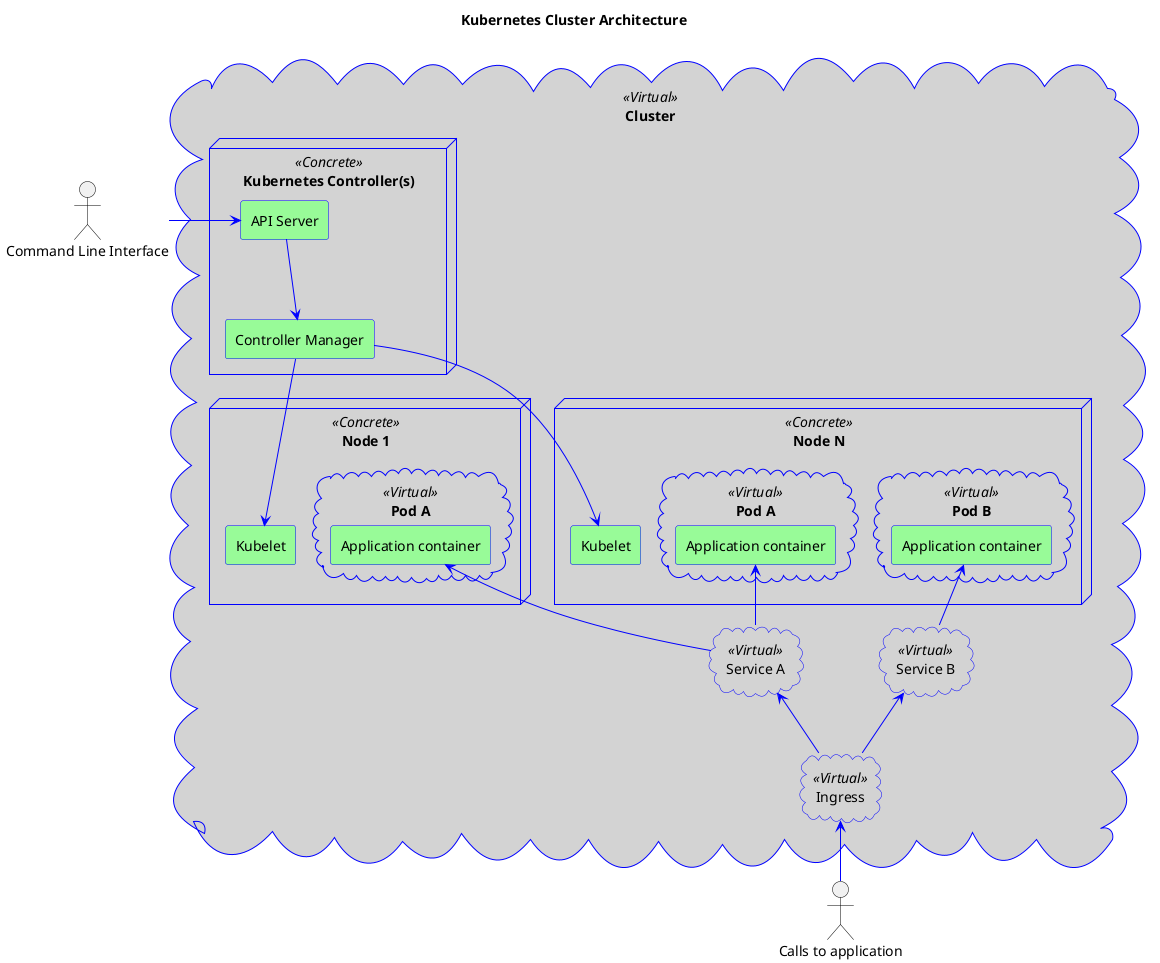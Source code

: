 @startuml
<style>
' TODO: Export to a generic style sheet
componentDiagram {
    LineColor blue
    TextColor blue

    agent {
        BackGroundColor palegreen
    }
    .Virtual {
        BackGroundColor lightgray
    }
    database {
        BackGroundColor white
    }
    actor {
        LineColor black
    }
}
document {
  BackGroundColor white
}
</style>

title Kubernetes Cluster Architecture

actor "Command Line Interface" as cli
actor "Calls to application" as ext_call

cloud Cluster as cluster <<Virtual>> {
    node "Kubernetes Controller(s)" as controller <<Concrete>> {
        agent "API Server" as c_api_gw
        agent "Controller Manager" as c_mngr

        c_api_gw --> c_mngr
    }

    node "Node 1" as kube_worker_1 <<Concrete>> {
        agent "Kubelet" as kubelet_1
        cloud "Pod A" as pod_A_1 <<Virtual>> {
            agent "Application container" as container_A_1
        }

'        kubelet_1 --> container_A_1
    }

    node "Node N" as kube_worker_2 <<Concrete>> {
        agent "Kubelet" as kubelet_2
        cloud "Pod A" as pod_A_2 <<Virtual>> {
            agent "Application container" as container_A_2
        }
        cloud "Pod B" as pod_B_2 <<Virtual>> {
            agent "Application container" as container_B_2
        }

'        kubelet_2 --> container_A_2
'        kubelet_2 --> container_B_2
    }

    cloud "Service A" as service_a <<Virtual>> {
    }

    cloud "Service B" as service_b <<Virtual>> {
    }

    cloud "Ingress" as ingress <<Virtual>> {
    }

    container_A_1 <-- service_a
    container_A_2 <-- service_a
    container_B_2 <-- service_b

    service_a <-- ingress
    service_b <-- ingress
}

c_mngr --> kubelet_1
c_mngr --> kubelet_2

cli -> c_api_gw
ingress <-- ext_call
@enduml